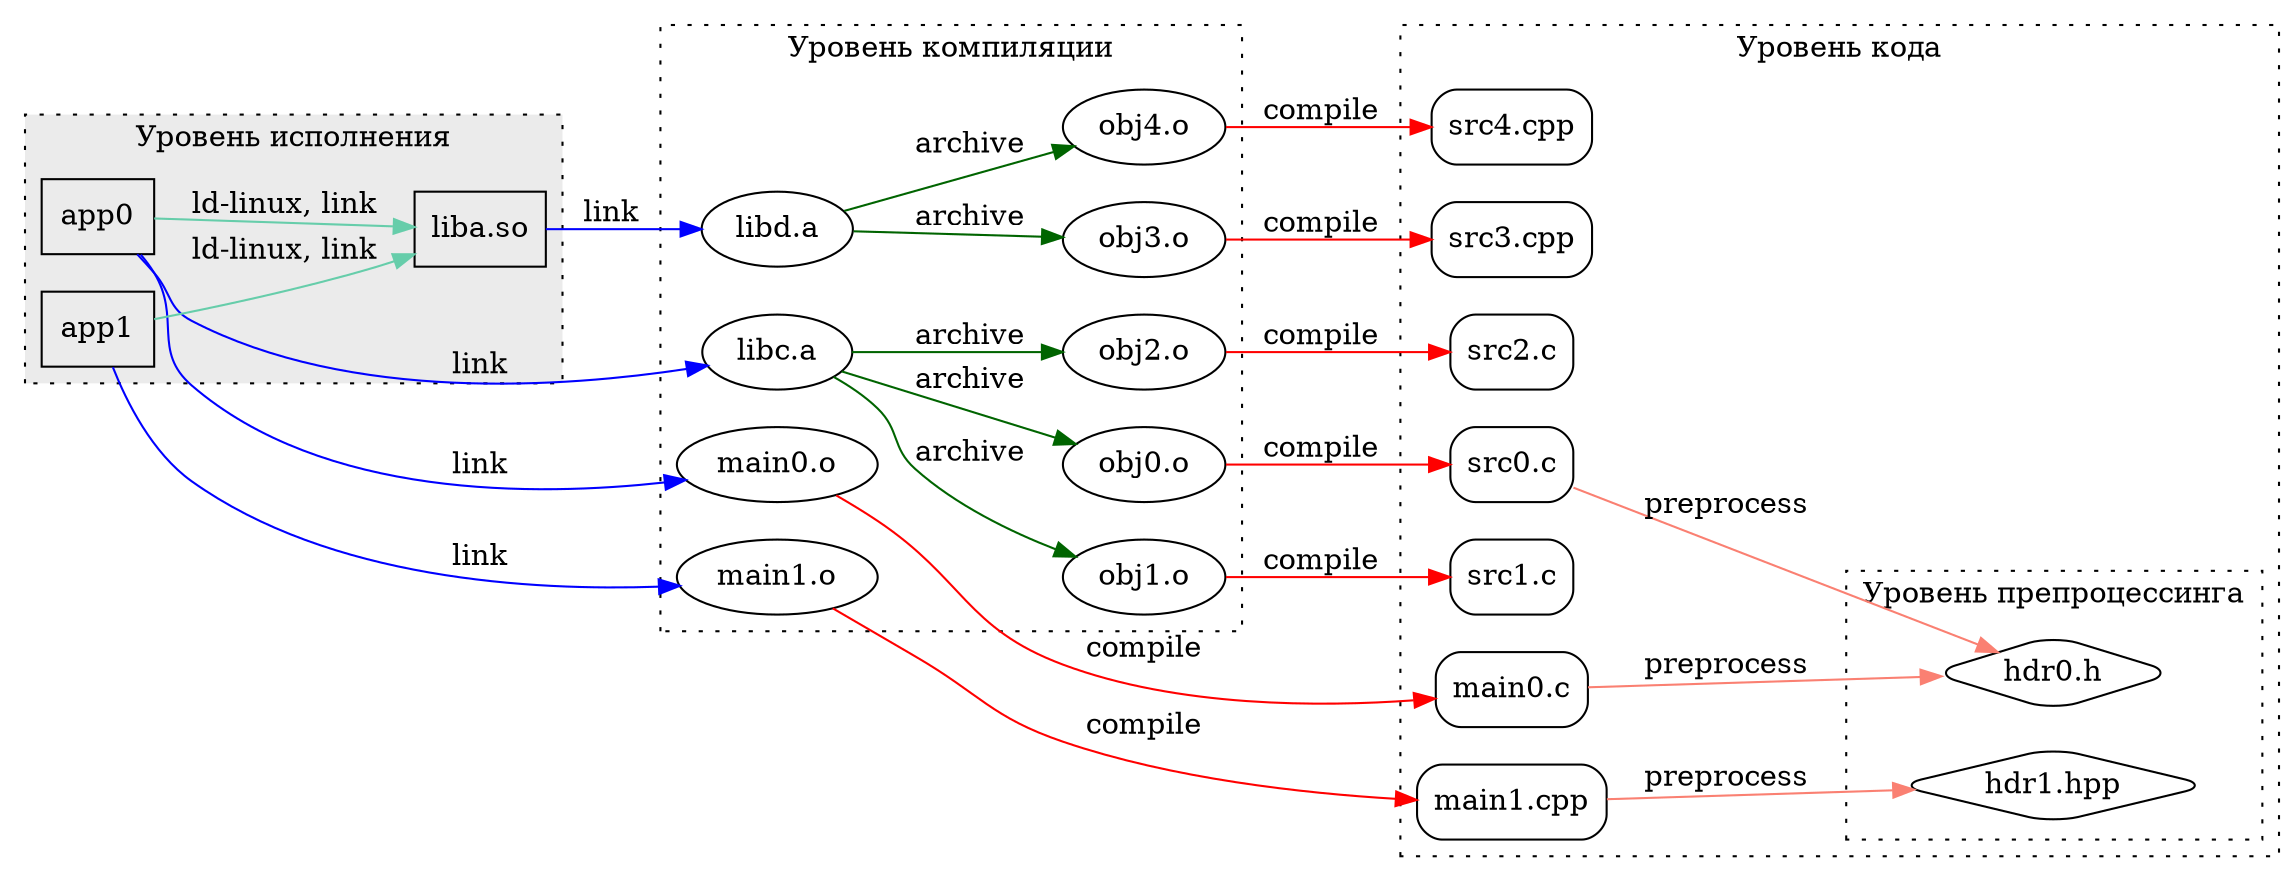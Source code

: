 digraph
{
    rankdir = LR;

    subgraph cluster0
    {
        label = "Уровень исполнения";
        style = "dotted, filled";
        fillcolor = "gray92";
        node[shape = box];
        edge[label = "ld-linux, link", color = "mediumaquamarine"];

        app0; app1;
        liba[label = "liba.so"];

        {app0, app1} -> liba;
    }

    subgraph cluster1
    {
        label = "Уровень компиляции";
        style = dotted;
        edge[label = "archive", color = "darkgreen"];

        libc[label = "libc.a"]; libd[label = "libd.a"];
        obj0[label = "obj0.o"];
        obj1[label = "obj1.o"];
        obj2[label = "obj2.o"];
        obj3[label = "obj3.o"];
        obj4[label = "obj4.o"];
        obj5[label = "main0.o"];
        obj6[label = "main1.o"];

        libc -> {obj0, obj1, obj2};
        libd -> {obj3, obj4};
    }

    subgraph cluster2
    {
        label = "Уровень кода";
        style = dotted;
        node[style = rounded, shape = rect];
        edge[label = "compile", color = "red"];

        src0[label = "src0.c"];
        src1[label = "src1.c"];
        src2[label = "src2.c"];
        src3[label = "src3.cpp"];
        src4[label = "src4.cpp"];
        main0[label = "main0.c"];
        main1[label = "main1.cpp"];

        subgraph cluster3
        {
            label = "Уровень препроцессинга";
            style = dotted;
            node[shape = diamond];

            hdr0[label = "hdr0.h"];
            hdr1[label = "hdr1.hpp"];
        }

        obj0 -> src0;
        obj1 -> src1;
        obj2 -> src2;
        obj3 -> src3;
        obj4 -> src4;
        obj5 -> main0;
        obj6 -> main1;

        {src0, main0} -> hdr0 [label = "preprocess", color = "salmon"];
        main1 -> hdr1 [label = "preprocess", color = "salmon"];
    }

    subgraph {
        edge[label = "link", color = "blue"];

        app0 -> {libc, obj5};
        app1 -> obj6;
        liba -> libd;
    }
}
